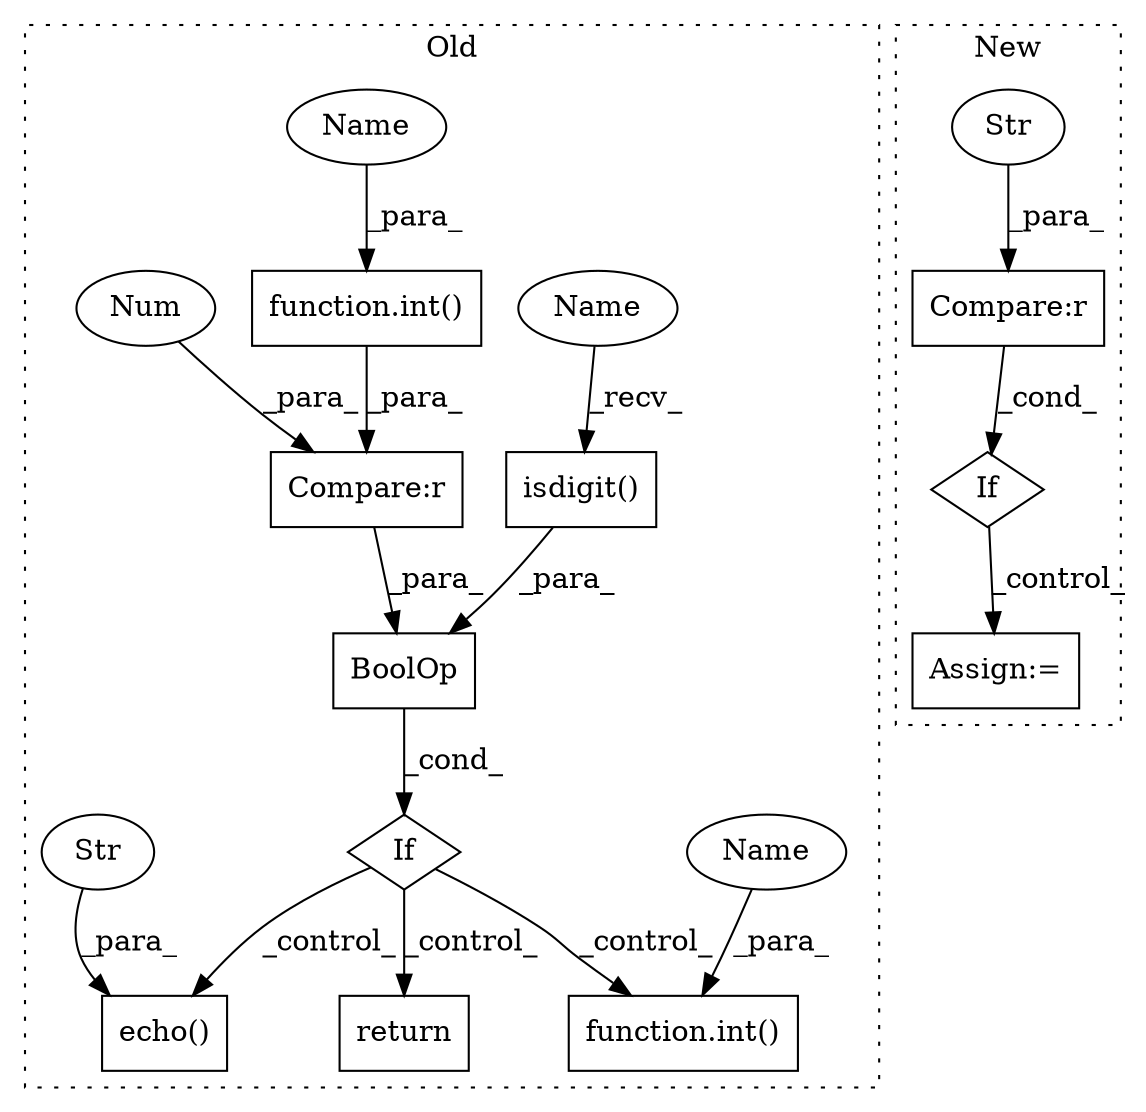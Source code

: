 digraph G {
subgraph cluster0 {
1 [label="isdigit()" a="75" s="3719" l="20" shape="box"];
3 [label="If" a="96" s="3719" l="0" shape="diamond"];
7 [label="Compare:r" a="40" s="3744" l="19" shape="box"];
8 [label="Num" a="76" s="3762" l="1" shape="ellipse"];
9 [label="function.int()" a="75" s="3786,3800" l="4,1" shape="box"];
10 [label="BoolOp" a="72" s="3719" l="44" shape="box"];
11 [label="function.int()" a="75" s="3744,3758" l="4,1" shape="box"];
12 [label="echo()" a="75" s="3820,3933" l="11,1" shape="box"];
13 [label="Str" a="66" s="3831" l="102" shape="ellipse"];
14 [label="return" a="93" s="3943" l="6" shape="box"];
15 [label="Name" a="87" s="3790" l="10" shape="ellipse"];
16 [label="Name" a="87" s="3719" l="10" shape="ellipse"];
17 [label="Name" a="87" s="3748" l="10" shape="ellipse"];
label = "Old";
style="dotted";
}
subgraph cluster1 {
2 [label="If" a="96" s="4839" l="0" shape="diamond"];
4 [label="Compare:r" a="40" s="4839" l="28" shape="box"];
5 [label="Str" a="66" s="4861" l="6" shape="ellipse"];
6 [label="Assign:=" a="68" s="4931" l="3" shape="box"];
label = "New";
style="dotted";
}
1 -> 10 [label="_para_"];
2 -> 6 [label="_control_"];
3 -> 12 [label="_control_"];
3 -> 9 [label="_control_"];
3 -> 14 [label="_control_"];
4 -> 2 [label="_cond_"];
5 -> 4 [label="_para_"];
7 -> 10 [label="_para_"];
8 -> 7 [label="_para_"];
10 -> 3 [label="_cond_"];
11 -> 7 [label="_para_"];
13 -> 12 [label="_para_"];
15 -> 9 [label="_para_"];
16 -> 1 [label="_recv_"];
17 -> 11 [label="_para_"];
}